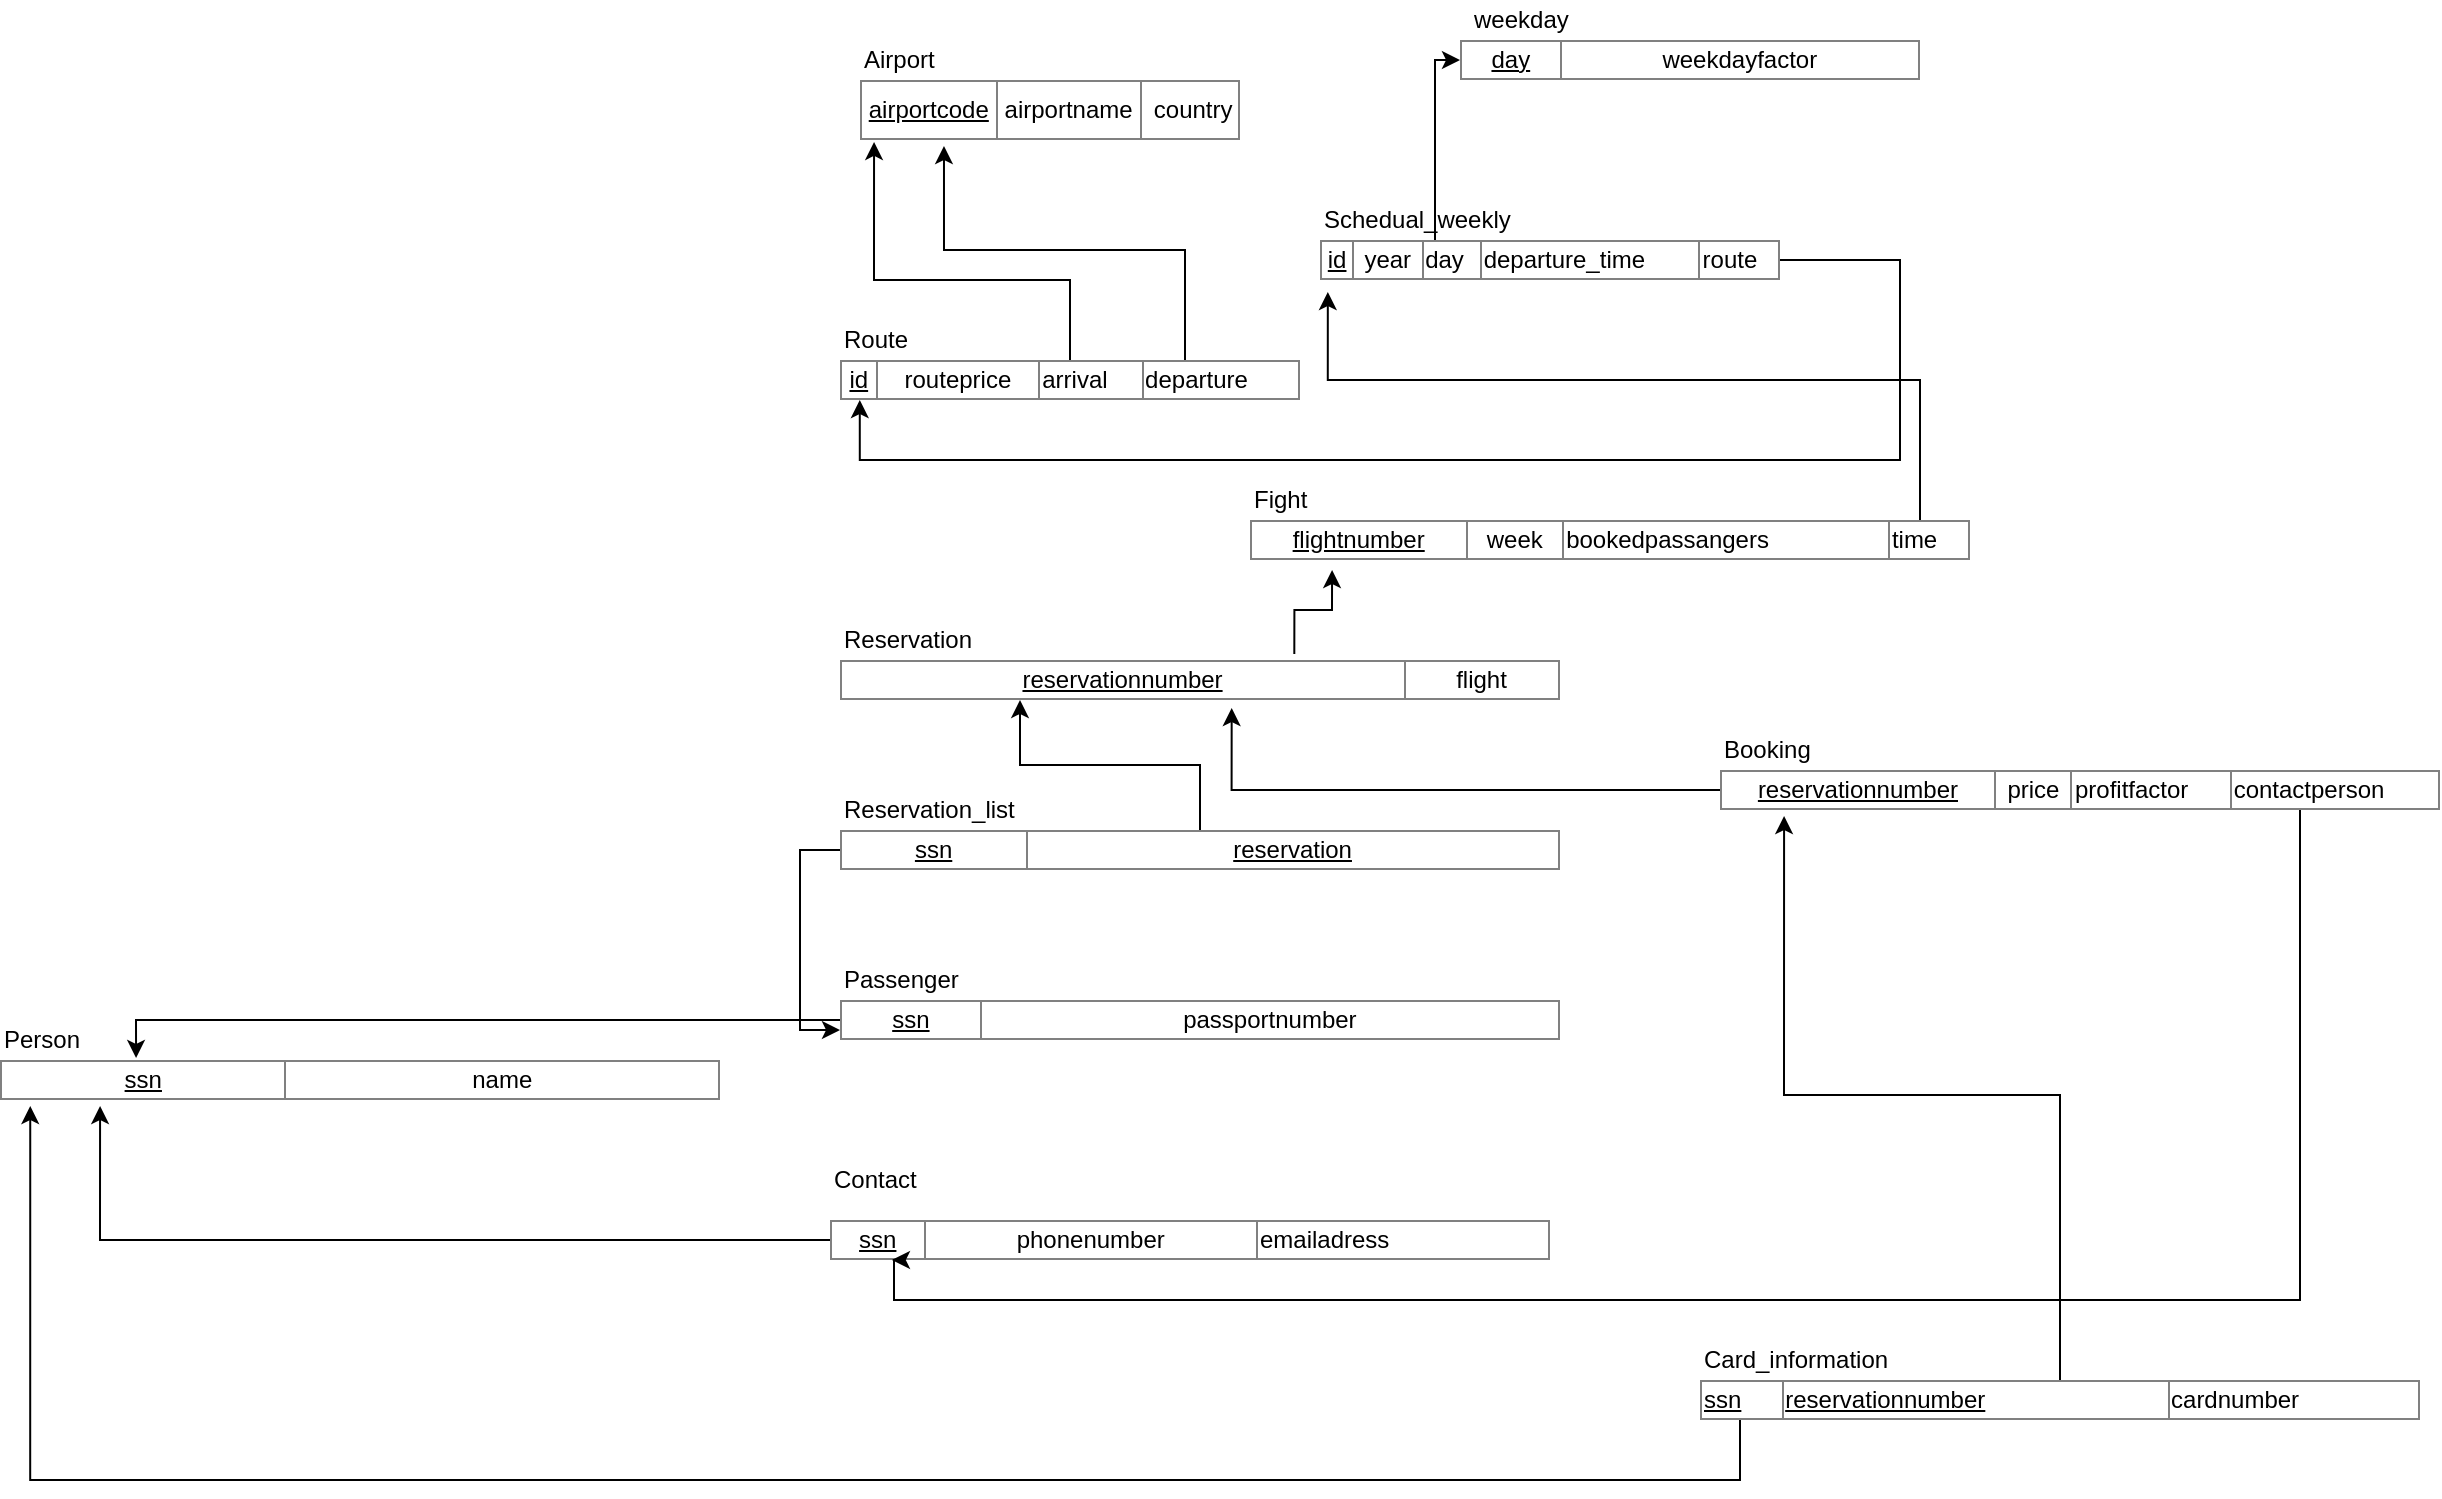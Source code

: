 <mxfile version="12.2.8" type="device" pages="1"><diagram id="cLiz5aJWEtQ9I_NOEIQo" name="Page-1"><mxGraphModel dx="2268" dy="877" grid="1" gridSize="10" guides="1" tooltips="1" connect="1" arrows="1" fold="1" page="1" pageScale="1" pageWidth="850" pageHeight="1100" math="0" shadow="0"><root><mxCell id="0"/><mxCell id="1" parent="0"/><mxCell id="Pe2rD3feH6nDoG4--Ckd-4" value="&lt;table border=&quot;1&quot; width=&quot;100%&quot; style=&quot;width: 100% ; height: 100% ; border-collapse: collapse&quot;&gt;&lt;tbody&gt;&lt;tr&gt;&lt;td align=&quot;center&quot;&gt;&lt;u&gt;airportcode&lt;/u&gt;&lt;/td&gt;&lt;td align=&quot;center&quot;&gt;airportname&lt;/td&gt;&lt;td align=&quot;center&quot;&gt;&amp;nbsp;country&lt;/td&gt;&lt;/tr&gt;&lt;/tbody&gt;&lt;/table&gt;" style="text;html=1;strokeColor=none;fillColor=none;overflow=fill;" parent="1" vertex="1"><mxGeometry x="20" y="60" width="190" height="30" as="geometry"/></mxCell><mxCell id="Pe2rD3feH6nDoG4--Ckd-5" value="Airport" style="text;html=1;resizable=0;points=[];autosize=1;align=left;verticalAlign=top;spacingTop=-4;" parent="1" vertex="1"><mxGeometry x="20" y="40" width="50" height="20" as="geometry"/></mxCell><mxCell id="Pe2rD3feH6nDoG4--Ckd-8" value="" style="edgeStyle=orthogonalEdgeStyle;rounded=0;orthogonalLoop=1;jettySize=auto;html=1;entryX=0.037;entryY=1.033;entryDx=0;entryDy=0;entryPerimeter=0;" parent="1" source="Pe2rD3feH6nDoG4--Ckd-6" target="Pe2rD3feH6nDoG4--Ckd-4" edge="1"><mxGeometry relative="1" as="geometry"><mxPoint x="145" y="100" as="targetPoint"/><Array as="points"><mxPoint x="125" y="160"/><mxPoint x="27" y="160"/></Array></mxGeometry></mxCell><mxCell id="Pe2rD3feH6nDoG4--Ckd-9" style="edgeStyle=orthogonalEdgeStyle;rounded=0;orthogonalLoop=1;jettySize=auto;html=1;exitX=0.75;exitY=0;exitDx=0;exitDy=0;entryX=0.221;entryY=1.1;entryDx=0;entryDy=0;entryPerimeter=0;" parent="1" source="Pe2rD3feH6nDoG4--Ckd-6" target="Pe2rD3feH6nDoG4--Ckd-4" edge="1"><mxGeometry relative="1" as="geometry"/></mxCell><mxCell id="Pe2rD3feH6nDoG4--Ckd-6" value="&lt;table border=&quot;1&quot; width=&quot;100%&quot; style=&quot;width: 100% ; height: 100% ; border-collapse: collapse&quot;&gt;&lt;tbody&gt;&lt;tr&gt;&lt;td align=&quot;center&quot;&gt;&lt;u&gt;id&lt;/u&gt;&lt;/td&gt;&lt;td align=&quot;center&quot;&gt;routeprice&lt;/td&gt;&lt;td&gt;arrival&lt;/td&gt;&lt;td&gt;departure&lt;/td&gt;&lt;/tr&gt;&lt;/tbody&gt;&lt;/table&gt;" style="text;html=1;strokeColor=none;fillColor=none;overflow=fill;" parent="1" vertex="1"><mxGeometry x="10" y="200" width="230" height="20" as="geometry"/></mxCell><mxCell id="Pe2rD3feH6nDoG4--Ckd-10" value="Route" style="text;html=1;resizable=0;points=[];autosize=1;align=left;verticalAlign=top;spacingTop=-4;" parent="1" vertex="1"><mxGeometry x="10" y="180" width="50" height="20" as="geometry"/></mxCell><mxCell id="Pe2rD3feH6nDoG4--Ckd-15" style="edgeStyle=orthogonalEdgeStyle;rounded=0;orthogonalLoop=1;jettySize=auto;html=1;entryX=0.043;entryY=1;entryDx=0;entryDy=0;entryPerimeter=0;" parent="1" source="Pe2rD3feH6nDoG4--Ckd-12" target="Pe2rD3feH6nDoG4--Ckd-6" edge="1"><mxGeometry relative="1" as="geometry"><mxPoint x="10" y="230" as="targetPoint"/><Array as="points"><mxPoint x="540" y="250"/><mxPoint x="20" y="250"/></Array></mxGeometry></mxCell><mxCell id="Pe2rD3feH6nDoG4--Ckd-16" style="edgeStyle=orthogonalEdgeStyle;rounded=0;orthogonalLoop=1;jettySize=auto;html=1;exitX=0.25;exitY=0;exitDx=0;exitDy=0;entryX=0;entryY=0.5;entryDx=0;entryDy=0;" parent="1" source="Pe2rD3feH6nDoG4--Ckd-12" target="Pe2rD3feH6nDoG4--Ckd-19" edge="1"><mxGeometry relative="1" as="geometry"><mxPoint x="308" y="40" as="targetPoint"/><Array as="points"><mxPoint x="308" y="50"/></Array></mxGeometry></mxCell><mxCell id="Pe2rD3feH6nDoG4--Ckd-12" value="&lt;table border=&quot;1&quot; width=&quot;100%&quot; style=&quot;width: 100% ; height: 100% ; border-collapse: collapse&quot;&gt;&lt;tbody&gt;&lt;tr&gt;&lt;td align=&quot;center&quot;&gt;&lt;u&gt;id&lt;/u&gt;&lt;/td&gt;&lt;td align=&quot;center&quot;&gt;year&lt;/td&gt;&lt;td&gt;day&lt;/td&gt;&lt;td&gt;departure_time&lt;/td&gt;&lt;td&gt;route&lt;/td&gt;&lt;/tr&gt;&lt;/tbody&gt;&lt;/table&gt;" style="text;html=1;strokeColor=none;fillColor=none;overflow=fill;" parent="1" vertex="1"><mxGeometry x="250" y="140" width="230" height="20" as="geometry"/></mxCell><mxCell id="Pe2rD3feH6nDoG4--Ckd-17" value="weekday" style="text;html=1;resizable=0;points=[];autosize=1;align=left;verticalAlign=top;spacingTop=-4;" parent="1" vertex="1"><mxGeometry x="325" y="20" width="60" height="20" as="geometry"/></mxCell><mxCell id="Pe2rD3feH6nDoG4--Ckd-18" value="Schedual_weekly" style="text;html=1;resizable=0;points=[];autosize=1;align=left;verticalAlign=top;spacingTop=-4;" parent="1" vertex="1"><mxGeometry x="250" y="120" width="110" height="20" as="geometry"/></mxCell><mxCell id="Pe2rD3feH6nDoG4--Ckd-19" value="&lt;table border=&quot;1&quot; width=&quot;100%&quot; style=&quot;width: 100% ; height: 100% ; border-collapse: collapse&quot;&gt;&lt;tbody&gt;&lt;tr&gt;&lt;td align=&quot;center&quot;&gt;&lt;u&gt;day&lt;/u&gt;&lt;/td&gt;&lt;td align=&quot;center&quot;&gt;weekdayfactor&lt;/td&gt;&lt;/tr&gt;&lt;/tbody&gt;&lt;/table&gt;" style="text;html=1;strokeColor=none;fillColor=none;overflow=fill;" parent="1" vertex="1"><mxGeometry x="320" y="40" width="230" height="20" as="geometry"/></mxCell><mxCell id="Pe2rD3feH6nDoG4--Ckd-22" value="" style="edgeStyle=orthogonalEdgeStyle;rounded=0;orthogonalLoop=1;jettySize=auto;html=1;entryX=0.017;entryY=1.3;entryDx=0;entryDy=0;entryPerimeter=0;" parent="1" source="Pe2rD3feH6nDoG4--Ckd-20" target="Pe2rD3feH6nDoG4--Ckd-12" edge="1"><mxGeometry relative="1" as="geometry"><mxPoint x="430" y="210" as="targetPoint"/><Array as="points"><mxPoint x="550" y="210"/><mxPoint x="254" y="210"/></Array></mxGeometry></mxCell><mxCell id="Pe2rD3feH6nDoG4--Ckd-20" value="&lt;table border=&quot;1&quot; width=&quot;100%&quot; style=&quot;width: 100% ; height: 100% ; border-collapse: collapse&quot;&gt;&lt;tbody&gt;&lt;tr&gt;&lt;td align=&quot;center&quot;&gt;&lt;u&gt;flightnumber&lt;/u&gt;&lt;/td&gt;&lt;td align=&quot;center&quot;&gt;week&lt;/td&gt;&lt;td&gt;bookedpassangers&lt;/td&gt;&lt;td&gt;time&lt;/td&gt;&lt;/tr&gt;&lt;/tbody&gt;&lt;/table&gt;" style="text;html=1;strokeColor=none;fillColor=none;overflow=fill;" parent="1" vertex="1"><mxGeometry x="215" y="280" width="360" height="20" as="geometry"/></mxCell><mxCell id="Pe2rD3feH6nDoG4--Ckd-23" value="Fight" style="text;html=1;resizable=0;points=[];autosize=1;align=left;verticalAlign=top;spacingTop=-4;" parent="1" vertex="1"><mxGeometry x="215" y="260" width="40" height="20" as="geometry"/></mxCell><mxCell id="Pe2rD3feH6nDoG4--Ckd-32" value="" style="edgeStyle=orthogonalEdgeStyle;rounded=0;orthogonalLoop=1;jettySize=auto;html=1;entryX=0.114;entryY=1.25;entryDx=0;entryDy=0;entryPerimeter=0;exitX=0.631;exitY=-0.15;exitDx=0;exitDy=0;exitPerimeter=0;" parent="1" source="Pe2rD3feH6nDoG4--Ckd-24" target="Pe2rD3feH6nDoG4--Ckd-20" edge="1"><mxGeometry relative="1" as="geometry"><mxPoint x="295" y="270" as="targetPoint"/></mxGeometry></mxCell><mxCell id="Pe2rD3feH6nDoG4--Ckd-24" value="&lt;table border=&quot;1&quot; width=&quot;100%&quot; style=&quot;width: 100% ; height: 100% ; border-collapse: collapse&quot;&gt;&lt;tbody&gt;&lt;tr&gt;&lt;td align=&quot;center&quot;&gt;&lt;u&gt;reservationnumber&lt;/u&gt;&lt;/td&gt;&lt;td align=&quot;center&quot;&gt;flight&lt;/td&gt;&lt;/tr&gt;&lt;/tbody&gt;&lt;/table&gt;" style="text;html=1;strokeColor=none;fillColor=none;overflow=fill;" parent="1" vertex="1"><mxGeometry x="10" y="350" width="360" height="20" as="geometry"/></mxCell><mxCell id="Pe2rD3feH6nDoG4--Ckd-43" style="edgeStyle=orthogonalEdgeStyle;rounded=0;orthogonalLoop=1;jettySize=auto;html=1;entryX=0.189;entryY=-0.05;entryDx=0;entryDy=0;entryPerimeter=0;" parent="1" source="Pe2rD3feH6nDoG4--Ckd-25" target="Pe2rD3feH6nDoG4--Ckd-40" edge="1"><mxGeometry relative="1" as="geometry"/></mxCell><mxCell id="Pe2rD3feH6nDoG4--Ckd-25" value="&lt;table style=&quot;width: 100% ; height: 100% ; border-collapse: collapse&quot; width=&quot;100%&quot; border=&quot;1&quot;&gt;&lt;tbody&gt;&lt;tr&gt;&lt;td align=&quot;center&quot;&gt;&lt;u&gt;ssn&lt;/u&gt;&lt;/td&gt;&lt;td align=&quot;center&quot;&gt;passportnumber&lt;/td&gt;&lt;/tr&gt;&lt;/tbody&gt;&lt;/table&gt;" style="text;html=1;strokeColor=none;fillColor=none;overflow=fill;" parent="1" vertex="1"><mxGeometry x="10" y="520" width="360" height="20" as="geometry"/></mxCell><mxCell id="Pe2rD3feH6nDoG4--Ckd-33" style="edgeStyle=orthogonalEdgeStyle;rounded=0;orthogonalLoop=1;jettySize=auto;html=1;exitX=0.5;exitY=0;exitDx=0;exitDy=0;entryX=0.25;entryY=1;entryDx=0;entryDy=0;" parent="1" source="Pe2rD3feH6nDoG4--Ckd-30" target="Pe2rD3feH6nDoG4--Ckd-24" edge="1"><mxGeometry relative="1" as="geometry"/></mxCell><mxCell id="Pe2rD3feH6nDoG4--Ckd-37" style="edgeStyle=orthogonalEdgeStyle;rounded=0;orthogonalLoop=1;jettySize=auto;html=1;entryX=0;entryY=0.75;entryDx=0;entryDy=0;" parent="1" source="Pe2rD3feH6nDoG4--Ckd-30" target="Pe2rD3feH6nDoG4--Ckd-25" edge="1"><mxGeometry relative="1" as="geometry"><mxPoint x="-20" y="540" as="targetPoint"/><Array as="points"><mxPoint x="-10" y="445"/><mxPoint x="-10" y="535"/></Array></mxGeometry></mxCell><mxCell id="Pe2rD3feH6nDoG4--Ckd-30" value="&lt;table border=&quot;1&quot; width=&quot;100%&quot; style=&quot;width: 100% ; height: 100% ; border-collapse: collapse&quot;&gt;&lt;tbody&gt;&lt;tr&gt;&lt;td align=&quot;center&quot;&gt;&lt;u&gt;ssn&lt;/u&gt;&lt;/td&gt;&lt;td align=&quot;center&quot;&gt;&lt;u&gt;reservation&lt;/u&gt;&lt;/td&gt;&lt;/tr&gt;&lt;/tbody&gt;&lt;/table&gt;" style="text;html=1;strokeColor=none;fillColor=none;overflow=fill;" parent="1" vertex="1"><mxGeometry x="10" y="435" width="360" height="20" as="geometry"/></mxCell><mxCell id="Pe2rD3feH6nDoG4--Ckd-34" value="Reservation_list" style="text;html=1;resizable=0;points=[];autosize=1;align=left;verticalAlign=top;spacingTop=-4;" parent="1" vertex="1"><mxGeometry x="10" y="415" width="100" height="20" as="geometry"/></mxCell><mxCell id="Pe2rD3feH6nDoG4--Ckd-35" value="Reservation" style="text;html=1;resizable=0;points=[];autosize=1;align=left;verticalAlign=top;spacingTop=-4;" parent="1" vertex="1"><mxGeometry x="10" y="330" width="80" height="20" as="geometry"/></mxCell><mxCell id="Pe2rD3feH6nDoG4--Ckd-36" value="Passenger" style="text;html=1;resizable=0;points=[];autosize=1;align=left;verticalAlign=top;spacingTop=-4;" parent="1" vertex="1"><mxGeometry x="10" y="500" width="70" height="20" as="geometry"/></mxCell><mxCell id="Pe2rD3feH6nDoG4--Ckd-42" style="edgeStyle=orthogonalEdgeStyle;rounded=0;orthogonalLoop=1;jettySize=auto;html=1;entryX=0.139;entryY=1.15;entryDx=0;entryDy=0;entryPerimeter=0;" parent="1" source="Pe2rD3feH6nDoG4--Ckd-38" target="Pe2rD3feH6nDoG4--Ckd-40" edge="1"><mxGeometry relative="1" as="geometry"/></mxCell><mxCell id="Pe2rD3feH6nDoG4--Ckd-38" value="&lt;table border=&quot;1&quot; width=&quot;100%&quot; style=&quot;width: 100% ; height: 100% ; border-collapse: collapse&quot;&gt;&lt;tbody&gt;&lt;tr&gt;&lt;td align=&quot;center&quot;&gt;&lt;u&gt;ssn&lt;/u&gt;&lt;/td&gt;&lt;td align=&quot;center&quot;&gt;phonenumber&lt;/td&gt;&lt;td&gt;emailadress&lt;/td&gt;&lt;/tr&gt;&lt;/tbody&gt;&lt;/table&gt;" style="text;html=1;strokeColor=none;fillColor=none;overflow=fill;" parent="1" vertex="1"><mxGeometry x="5" y="630" width="360" height="20" as="geometry"/></mxCell><mxCell id="Pe2rD3feH6nDoG4--Ckd-39" value="Contact" style="text;html=1;resizable=0;points=[];autosize=1;align=left;verticalAlign=top;spacingTop=-4;" parent="1" vertex="1"><mxGeometry x="5" y="600" width="60" height="20" as="geometry"/></mxCell><mxCell id="Pe2rD3feH6nDoG4--Ckd-40" value="&lt;table border=&quot;1&quot; width=&quot;100%&quot; style=&quot;width: 100% ; height: 100% ; border-collapse: collapse&quot;&gt;&lt;tbody&gt;&lt;tr&gt;&lt;td align=&quot;center&quot;&gt;&lt;u&gt;ssn&lt;/u&gt;&lt;/td&gt;&lt;td align=&quot;center&quot;&gt;name&lt;/td&gt;&lt;/tr&gt;&lt;/tbody&gt;&lt;/table&gt;" style="text;html=1;strokeColor=none;fillColor=none;overflow=fill;" parent="1" vertex="1"><mxGeometry x="-410" y="550" width="360" height="20" as="geometry"/></mxCell><mxCell id="Pe2rD3feH6nDoG4--Ckd-41" value="Person" style="text;html=1;resizable=0;points=[];autosize=1;align=left;verticalAlign=top;spacingTop=-4;" parent="1" vertex="1"><mxGeometry x="-410" y="530" width="50" height="20" as="geometry"/></mxCell><mxCell id="Pe2rD3feH6nDoG4--Ckd-45" style="edgeStyle=orthogonalEdgeStyle;rounded=0;orthogonalLoop=1;jettySize=auto;html=1;entryX=0.544;entryY=1.2;entryDx=0;entryDy=0;entryPerimeter=0;" parent="1" source="Pe2rD3feH6nDoG4--Ckd-44" target="Pe2rD3feH6nDoG4--Ckd-24" edge="1"><mxGeometry relative="1" as="geometry"/></mxCell><mxCell id="Pe2rD3feH6nDoG4--Ckd-47" style="edgeStyle=orthogonalEdgeStyle;rounded=0;orthogonalLoop=1;jettySize=auto;html=1;entryX=0.086;entryY=1;entryDx=0;entryDy=0;entryPerimeter=0;" parent="1" source="Pe2rD3feH6nDoG4--Ckd-44" target="Pe2rD3feH6nDoG4--Ckd-38" edge="1"><mxGeometry relative="1" as="geometry"><mxPoint x="630" y="760" as="targetPoint"/><Array as="points"><mxPoint x="740" y="670"/><mxPoint x="37" y="670"/></Array></mxGeometry></mxCell><mxCell id="Pe2rD3feH6nDoG4--Ckd-44" value="&lt;table style=&quot;width: 100% ; height: 100% ; border-collapse: collapse&quot; width=&quot;100%&quot; border=&quot;1&quot;&gt;&lt;tbody&gt;&lt;tr&gt;&lt;td align=&quot;center&quot;&gt;&lt;u&gt;reservationnumber&lt;/u&gt;&lt;/td&gt;&lt;td align=&quot;center&quot;&gt;price&lt;/td&gt;&lt;td&gt;profitfactor&lt;/td&gt;&lt;td&gt;contactperson&lt;/td&gt;&lt;/tr&gt;&lt;/tbody&gt;&lt;/table&gt;" style="text;html=1;strokeColor=none;fillColor=none;overflow=fill;" parent="1" vertex="1"><mxGeometry x="450" y="405" width="360" height="20" as="geometry"/></mxCell><mxCell id="Pe2rD3feH6nDoG4--Ckd-46" value="Booking" style="text;html=1;resizable=0;points=[];autosize=1;align=left;verticalAlign=top;spacingTop=-4;" parent="1" vertex="1"><mxGeometry x="450" y="385" width="60" height="20" as="geometry"/></mxCell><mxCell id="Pe2rD3feH6nDoG4--Ckd-50" style="edgeStyle=orthogonalEdgeStyle;rounded=0;orthogonalLoop=1;jettySize=auto;html=1;entryX=0.042;entryY=1.15;entryDx=0;entryDy=0;entryPerimeter=0;" parent="1" source="Pe2rD3feH6nDoG4--Ckd-48" target="Pe2rD3feH6nDoG4--Ckd-40" edge="1"><mxGeometry relative="1" as="geometry"><Array as="points"><mxPoint x="460" y="760"/><mxPoint x="-395" y="760"/></Array></mxGeometry></mxCell><mxCell id="Pe2rD3feH6nDoG4--Ckd-51" style="edgeStyle=orthogonalEdgeStyle;rounded=0;orthogonalLoop=1;jettySize=auto;html=1;entryX=0.089;entryY=1.15;entryDx=0;entryDy=0;entryPerimeter=0;" parent="1" source="Pe2rD3feH6nDoG4--Ckd-48" target="Pe2rD3feH6nDoG4--Ckd-44" edge="1"><mxGeometry relative="1" as="geometry"/></mxCell><mxCell id="Pe2rD3feH6nDoG4--Ckd-48" value="&lt;table border=&quot;1&quot; width=&quot;100%&quot; style=&quot;width: 100% ; height: 100% ; border-collapse: collapse&quot;&gt;&lt;tbody&gt;&lt;tr&gt;&lt;td&gt;&lt;u&gt;ssn&lt;/u&gt;&lt;/td&gt;&lt;td&gt;&lt;u&gt;reservationnumber&lt;/u&gt;&lt;/td&gt;&lt;td&gt;cardnumber&lt;/td&gt;&lt;/tr&gt;&lt;/tbody&gt;&lt;/table&gt;" style="text;html=1;strokeColor=none;fillColor=none;overflow=fill;" parent="1" vertex="1"><mxGeometry x="440" y="710" width="360" height="20" as="geometry"/></mxCell><mxCell id="Pe2rD3feH6nDoG4--Ckd-49" value="Card_information" style="text;html=1;resizable=0;points=[];autosize=1;align=left;verticalAlign=top;spacingTop=-4;" parent="1" vertex="1"><mxGeometry x="440" y="690" width="110" height="20" as="geometry"/></mxCell></root></mxGraphModel></diagram></mxfile>
